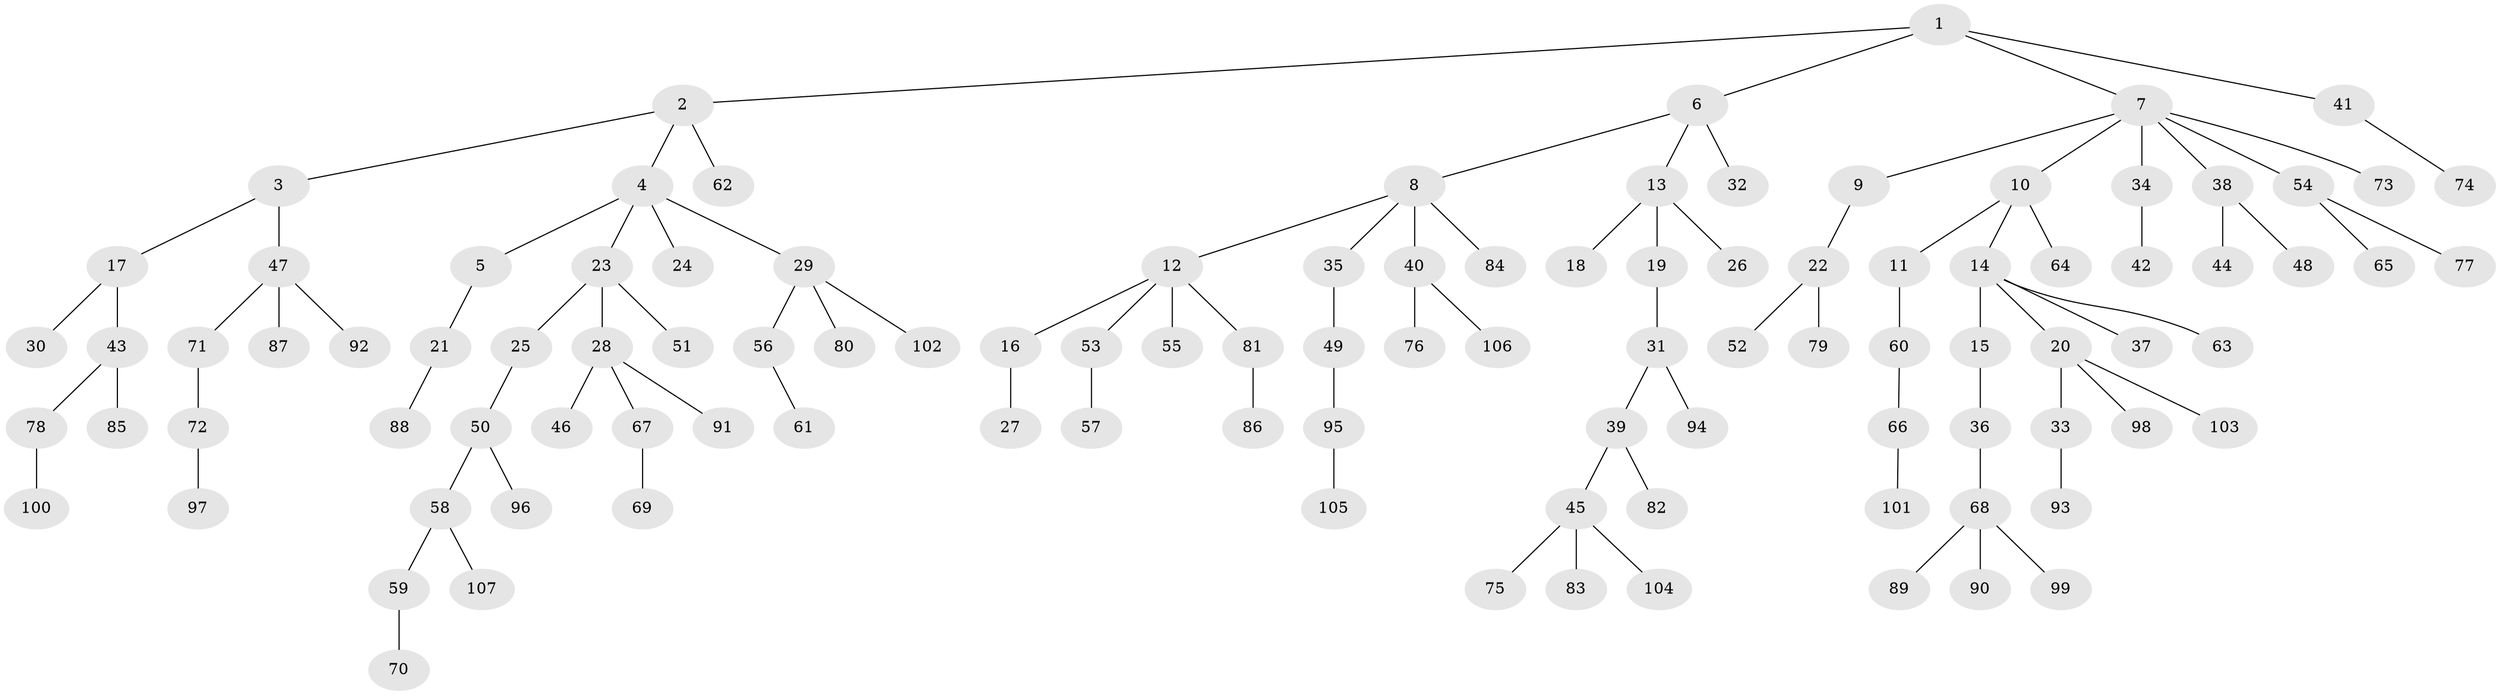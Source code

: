 // Generated by graph-tools (version 1.1) at 2025/11/02/27/25 16:11:26]
// undirected, 107 vertices, 106 edges
graph export_dot {
graph [start="1"]
  node [color=gray90,style=filled];
  1;
  2;
  3;
  4;
  5;
  6;
  7;
  8;
  9;
  10;
  11;
  12;
  13;
  14;
  15;
  16;
  17;
  18;
  19;
  20;
  21;
  22;
  23;
  24;
  25;
  26;
  27;
  28;
  29;
  30;
  31;
  32;
  33;
  34;
  35;
  36;
  37;
  38;
  39;
  40;
  41;
  42;
  43;
  44;
  45;
  46;
  47;
  48;
  49;
  50;
  51;
  52;
  53;
  54;
  55;
  56;
  57;
  58;
  59;
  60;
  61;
  62;
  63;
  64;
  65;
  66;
  67;
  68;
  69;
  70;
  71;
  72;
  73;
  74;
  75;
  76;
  77;
  78;
  79;
  80;
  81;
  82;
  83;
  84;
  85;
  86;
  87;
  88;
  89;
  90;
  91;
  92;
  93;
  94;
  95;
  96;
  97;
  98;
  99;
  100;
  101;
  102;
  103;
  104;
  105;
  106;
  107;
  1 -- 2;
  1 -- 6;
  1 -- 7;
  1 -- 41;
  2 -- 3;
  2 -- 4;
  2 -- 62;
  3 -- 17;
  3 -- 47;
  4 -- 5;
  4 -- 23;
  4 -- 24;
  4 -- 29;
  5 -- 21;
  6 -- 8;
  6 -- 13;
  6 -- 32;
  7 -- 9;
  7 -- 10;
  7 -- 34;
  7 -- 38;
  7 -- 54;
  7 -- 73;
  8 -- 12;
  8 -- 35;
  8 -- 40;
  8 -- 84;
  9 -- 22;
  10 -- 11;
  10 -- 14;
  10 -- 64;
  11 -- 60;
  12 -- 16;
  12 -- 53;
  12 -- 55;
  12 -- 81;
  13 -- 18;
  13 -- 19;
  13 -- 26;
  14 -- 15;
  14 -- 20;
  14 -- 37;
  14 -- 63;
  15 -- 36;
  16 -- 27;
  17 -- 30;
  17 -- 43;
  19 -- 31;
  20 -- 33;
  20 -- 98;
  20 -- 103;
  21 -- 88;
  22 -- 52;
  22 -- 79;
  23 -- 25;
  23 -- 28;
  23 -- 51;
  25 -- 50;
  28 -- 46;
  28 -- 67;
  28 -- 91;
  29 -- 56;
  29 -- 80;
  29 -- 102;
  31 -- 39;
  31 -- 94;
  33 -- 93;
  34 -- 42;
  35 -- 49;
  36 -- 68;
  38 -- 44;
  38 -- 48;
  39 -- 45;
  39 -- 82;
  40 -- 76;
  40 -- 106;
  41 -- 74;
  43 -- 78;
  43 -- 85;
  45 -- 75;
  45 -- 83;
  45 -- 104;
  47 -- 71;
  47 -- 87;
  47 -- 92;
  49 -- 95;
  50 -- 58;
  50 -- 96;
  53 -- 57;
  54 -- 65;
  54 -- 77;
  56 -- 61;
  58 -- 59;
  58 -- 107;
  59 -- 70;
  60 -- 66;
  66 -- 101;
  67 -- 69;
  68 -- 89;
  68 -- 90;
  68 -- 99;
  71 -- 72;
  72 -- 97;
  78 -- 100;
  81 -- 86;
  95 -- 105;
}
